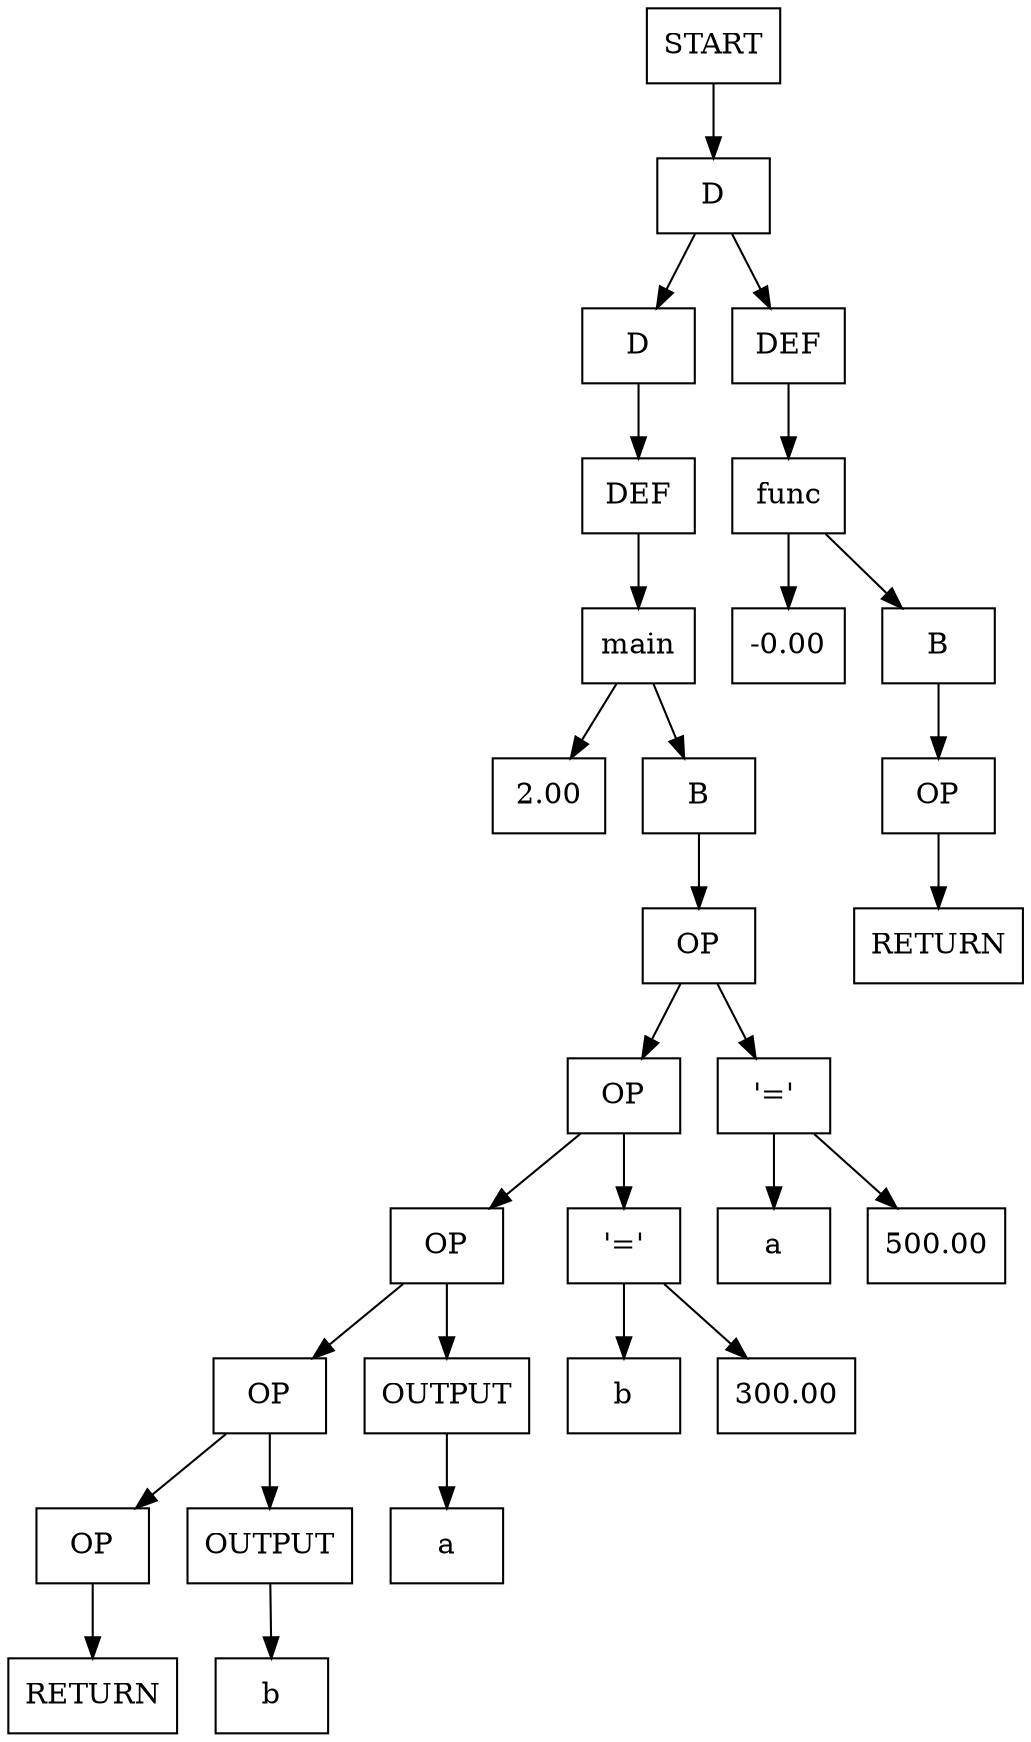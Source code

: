 digraph {
node0x55702348fc50 [label="START", shape=box];
node0x557023490b90 [label="D", shape=box];
node0x55702348fc50 -> node0x557023490b90
node0x557023490d10 [label="D", shape=box];
node0x55702348fcc0 [label="DEF", shape=box];
node0x557023490b90 -> node0x557023490d10
node0x557023490b90 -> node0x55702348fcc0
node0x55702348fd30 [label="func", shape=box];
node0x55702348fcc0 -> node0x55702348fd30
node0x557023490ce0 [label="-0.00", shape=box];
node0x557023490c00 [label="B", shape=box];
node0x55702348fd30 -> node0x557023490ce0
node0x55702348fd30 -> node0x557023490c00
node0x557023490c70 [label="OP", shape=box];
node0x557023490c00 -> node0x557023490c70
node0x55702348ff60 [label="RETURN", shape=box];
node0x557023490c70 -> node0x55702348ff60
node0x5570234900b0 [label="DEF", shape=box];
node0x557023490d10 -> node0x5570234900b0
node0x557023490120 [label="main", shape=box];
node0x5570234900b0 -> node0x557023490120
node0x557023491020 [label="2.00", shape=box];
node0x557023490d80 [label="B", shape=box];
node0x557023490120 -> node0x557023491020
node0x557023490120 -> node0x557023490d80
node0x557023490df0 [label="OP", shape=box];
node0x557023490d80 -> node0x557023490df0
node0x557023490e60 [label="OP", shape=box];
node0x5570234903c0 [label="'='", shape=box];
node0x557023490df0 -> node0x557023490e60
node0x557023490df0 -> node0x5570234903c0
node0x557023490350 [label="a", shape=box];
node0x557023490430 [label="500.00", shape=box];
node0x5570234903c0 -> node0x557023490350
node0x5570234903c0 -> node0x557023490430
node0x557023490ed0 [label="OP", shape=box];
node0x557023490540 [label="'='", shape=box];
node0x557023490e60 -> node0x557023490ed0
node0x557023490e60 -> node0x557023490540
node0x5570234904d0 [label="b", shape=box];
node0x5570234905b0 [label="300.00", shape=box];
node0x557023490540 -> node0x5570234904d0
node0x557023490540 -> node0x5570234905b0
node0x557023490f40 [label="OP", shape=box];
node0x557023490650 [label="OUTPUT", shape=box];
node0x557023490ed0 -> node0x557023490f40
node0x557023490ed0 -> node0x557023490650
node0x557023490730 [label="a", shape=box];
node0x557023490650 -> node0x557023490730
node0x557023490fb0 [label="OP", shape=box];
node0x557023490810 [label="OUTPUT", shape=box];
node0x557023490f40 -> node0x557023490fb0
node0x557023490f40 -> node0x557023490810
node0x5570234908f0 [label="b", shape=box];
node0x557023490810 -> node0x5570234908f0
node0x5570234909d0 [label="RETURN", shape=box];
node0x557023490fb0 -> node0x5570234909d0
}
